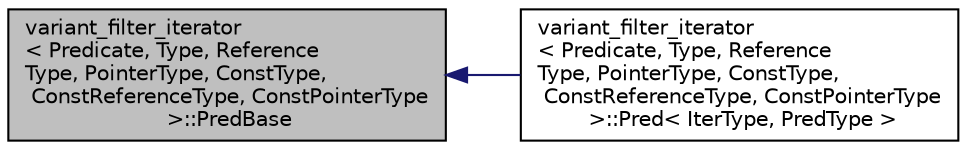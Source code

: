 digraph "variant_filter_iterator&lt; Predicate, Type, ReferenceType, PointerType, ConstType, ConstReferenceType, ConstPointerType &gt;::PredBase"
{
 // INTERACTIVE_SVG=YES
  edge [fontname="Helvetica",fontsize="10",labelfontname="Helvetica",labelfontsize="10"];
  node [fontname="Helvetica",fontsize="10",shape=record];
  rankdir="LR";
  Node1 [label="variant_filter_iterator\l\< Predicate, Type, Reference\lType, PointerType, ConstType,\l ConstReferenceType, ConstPointerType\l \>::PredBase",height=0.2,width=0.4,color="black", fillcolor="grey75", style="filled" fontcolor="black"];
  Node1 -> Node2 [dir="back",color="midnightblue",fontsize="10",style="solid",fontname="Helvetica"];
  Node2 [label="variant_filter_iterator\l\< Predicate, Type, Reference\lType, PointerType, ConstType,\l ConstReferenceType, ConstPointerType\l \>::Pred\< IterType, PredType \>",height=0.2,width=0.4,color="black", fillcolor="white", style="filled",URL="$structvariant__filter__iterator_1_1Pred.html",tooltip="The actual predicate is held as a template parameter here. "];
}
